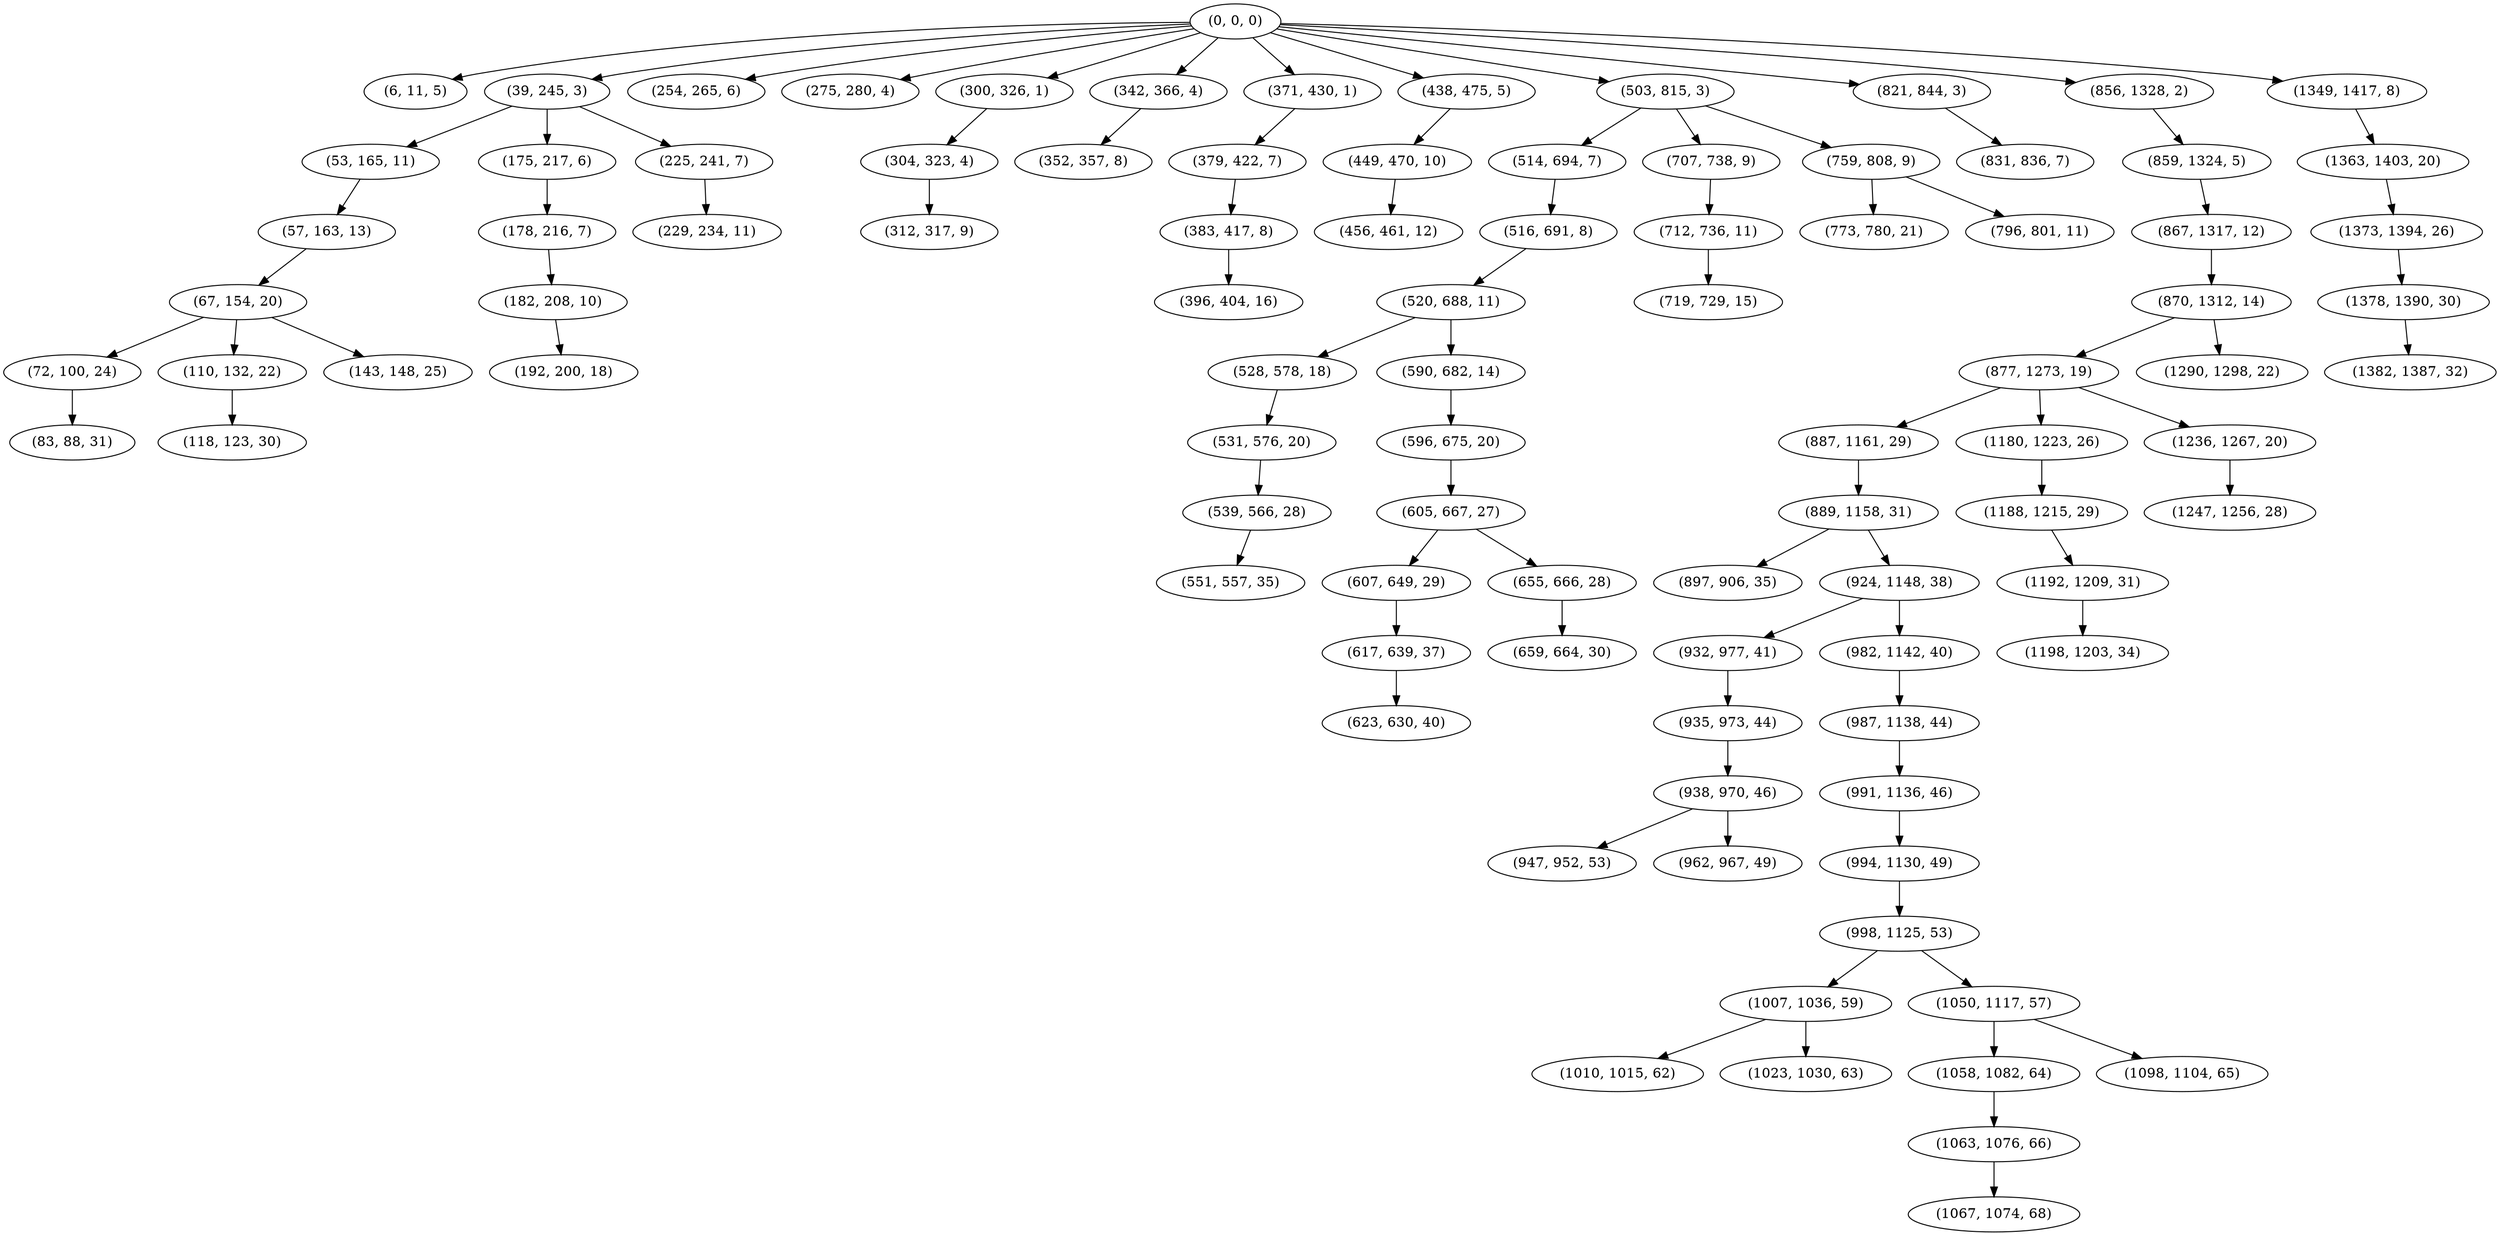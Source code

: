 digraph tree {
    "(0, 0, 0)";
    "(6, 11, 5)";
    "(39, 245, 3)";
    "(53, 165, 11)";
    "(57, 163, 13)";
    "(67, 154, 20)";
    "(72, 100, 24)";
    "(83, 88, 31)";
    "(110, 132, 22)";
    "(118, 123, 30)";
    "(143, 148, 25)";
    "(175, 217, 6)";
    "(178, 216, 7)";
    "(182, 208, 10)";
    "(192, 200, 18)";
    "(225, 241, 7)";
    "(229, 234, 11)";
    "(254, 265, 6)";
    "(275, 280, 4)";
    "(300, 326, 1)";
    "(304, 323, 4)";
    "(312, 317, 9)";
    "(342, 366, 4)";
    "(352, 357, 8)";
    "(371, 430, 1)";
    "(379, 422, 7)";
    "(383, 417, 8)";
    "(396, 404, 16)";
    "(438, 475, 5)";
    "(449, 470, 10)";
    "(456, 461, 12)";
    "(503, 815, 3)";
    "(514, 694, 7)";
    "(516, 691, 8)";
    "(520, 688, 11)";
    "(528, 578, 18)";
    "(531, 576, 20)";
    "(539, 566, 28)";
    "(551, 557, 35)";
    "(590, 682, 14)";
    "(596, 675, 20)";
    "(605, 667, 27)";
    "(607, 649, 29)";
    "(617, 639, 37)";
    "(623, 630, 40)";
    "(655, 666, 28)";
    "(659, 664, 30)";
    "(707, 738, 9)";
    "(712, 736, 11)";
    "(719, 729, 15)";
    "(759, 808, 9)";
    "(773, 780, 21)";
    "(796, 801, 11)";
    "(821, 844, 3)";
    "(831, 836, 7)";
    "(856, 1328, 2)";
    "(859, 1324, 5)";
    "(867, 1317, 12)";
    "(870, 1312, 14)";
    "(877, 1273, 19)";
    "(887, 1161, 29)";
    "(889, 1158, 31)";
    "(897, 906, 35)";
    "(924, 1148, 38)";
    "(932, 977, 41)";
    "(935, 973, 44)";
    "(938, 970, 46)";
    "(947, 952, 53)";
    "(962, 967, 49)";
    "(982, 1142, 40)";
    "(987, 1138, 44)";
    "(991, 1136, 46)";
    "(994, 1130, 49)";
    "(998, 1125, 53)";
    "(1007, 1036, 59)";
    "(1010, 1015, 62)";
    "(1023, 1030, 63)";
    "(1050, 1117, 57)";
    "(1058, 1082, 64)";
    "(1063, 1076, 66)";
    "(1067, 1074, 68)";
    "(1098, 1104, 65)";
    "(1180, 1223, 26)";
    "(1188, 1215, 29)";
    "(1192, 1209, 31)";
    "(1198, 1203, 34)";
    "(1236, 1267, 20)";
    "(1247, 1256, 28)";
    "(1290, 1298, 22)";
    "(1349, 1417, 8)";
    "(1363, 1403, 20)";
    "(1373, 1394, 26)";
    "(1378, 1390, 30)";
    "(1382, 1387, 32)";
    "(0, 0, 0)" -> "(6, 11, 5)";
    "(0, 0, 0)" -> "(39, 245, 3)";
    "(0, 0, 0)" -> "(254, 265, 6)";
    "(0, 0, 0)" -> "(275, 280, 4)";
    "(0, 0, 0)" -> "(300, 326, 1)";
    "(0, 0, 0)" -> "(342, 366, 4)";
    "(0, 0, 0)" -> "(371, 430, 1)";
    "(0, 0, 0)" -> "(438, 475, 5)";
    "(0, 0, 0)" -> "(503, 815, 3)";
    "(0, 0, 0)" -> "(821, 844, 3)";
    "(0, 0, 0)" -> "(856, 1328, 2)";
    "(0, 0, 0)" -> "(1349, 1417, 8)";
    "(39, 245, 3)" -> "(53, 165, 11)";
    "(39, 245, 3)" -> "(175, 217, 6)";
    "(39, 245, 3)" -> "(225, 241, 7)";
    "(53, 165, 11)" -> "(57, 163, 13)";
    "(57, 163, 13)" -> "(67, 154, 20)";
    "(67, 154, 20)" -> "(72, 100, 24)";
    "(67, 154, 20)" -> "(110, 132, 22)";
    "(67, 154, 20)" -> "(143, 148, 25)";
    "(72, 100, 24)" -> "(83, 88, 31)";
    "(110, 132, 22)" -> "(118, 123, 30)";
    "(175, 217, 6)" -> "(178, 216, 7)";
    "(178, 216, 7)" -> "(182, 208, 10)";
    "(182, 208, 10)" -> "(192, 200, 18)";
    "(225, 241, 7)" -> "(229, 234, 11)";
    "(300, 326, 1)" -> "(304, 323, 4)";
    "(304, 323, 4)" -> "(312, 317, 9)";
    "(342, 366, 4)" -> "(352, 357, 8)";
    "(371, 430, 1)" -> "(379, 422, 7)";
    "(379, 422, 7)" -> "(383, 417, 8)";
    "(383, 417, 8)" -> "(396, 404, 16)";
    "(438, 475, 5)" -> "(449, 470, 10)";
    "(449, 470, 10)" -> "(456, 461, 12)";
    "(503, 815, 3)" -> "(514, 694, 7)";
    "(503, 815, 3)" -> "(707, 738, 9)";
    "(503, 815, 3)" -> "(759, 808, 9)";
    "(514, 694, 7)" -> "(516, 691, 8)";
    "(516, 691, 8)" -> "(520, 688, 11)";
    "(520, 688, 11)" -> "(528, 578, 18)";
    "(520, 688, 11)" -> "(590, 682, 14)";
    "(528, 578, 18)" -> "(531, 576, 20)";
    "(531, 576, 20)" -> "(539, 566, 28)";
    "(539, 566, 28)" -> "(551, 557, 35)";
    "(590, 682, 14)" -> "(596, 675, 20)";
    "(596, 675, 20)" -> "(605, 667, 27)";
    "(605, 667, 27)" -> "(607, 649, 29)";
    "(605, 667, 27)" -> "(655, 666, 28)";
    "(607, 649, 29)" -> "(617, 639, 37)";
    "(617, 639, 37)" -> "(623, 630, 40)";
    "(655, 666, 28)" -> "(659, 664, 30)";
    "(707, 738, 9)" -> "(712, 736, 11)";
    "(712, 736, 11)" -> "(719, 729, 15)";
    "(759, 808, 9)" -> "(773, 780, 21)";
    "(759, 808, 9)" -> "(796, 801, 11)";
    "(821, 844, 3)" -> "(831, 836, 7)";
    "(856, 1328, 2)" -> "(859, 1324, 5)";
    "(859, 1324, 5)" -> "(867, 1317, 12)";
    "(867, 1317, 12)" -> "(870, 1312, 14)";
    "(870, 1312, 14)" -> "(877, 1273, 19)";
    "(870, 1312, 14)" -> "(1290, 1298, 22)";
    "(877, 1273, 19)" -> "(887, 1161, 29)";
    "(877, 1273, 19)" -> "(1180, 1223, 26)";
    "(877, 1273, 19)" -> "(1236, 1267, 20)";
    "(887, 1161, 29)" -> "(889, 1158, 31)";
    "(889, 1158, 31)" -> "(897, 906, 35)";
    "(889, 1158, 31)" -> "(924, 1148, 38)";
    "(924, 1148, 38)" -> "(932, 977, 41)";
    "(924, 1148, 38)" -> "(982, 1142, 40)";
    "(932, 977, 41)" -> "(935, 973, 44)";
    "(935, 973, 44)" -> "(938, 970, 46)";
    "(938, 970, 46)" -> "(947, 952, 53)";
    "(938, 970, 46)" -> "(962, 967, 49)";
    "(982, 1142, 40)" -> "(987, 1138, 44)";
    "(987, 1138, 44)" -> "(991, 1136, 46)";
    "(991, 1136, 46)" -> "(994, 1130, 49)";
    "(994, 1130, 49)" -> "(998, 1125, 53)";
    "(998, 1125, 53)" -> "(1007, 1036, 59)";
    "(998, 1125, 53)" -> "(1050, 1117, 57)";
    "(1007, 1036, 59)" -> "(1010, 1015, 62)";
    "(1007, 1036, 59)" -> "(1023, 1030, 63)";
    "(1050, 1117, 57)" -> "(1058, 1082, 64)";
    "(1050, 1117, 57)" -> "(1098, 1104, 65)";
    "(1058, 1082, 64)" -> "(1063, 1076, 66)";
    "(1063, 1076, 66)" -> "(1067, 1074, 68)";
    "(1180, 1223, 26)" -> "(1188, 1215, 29)";
    "(1188, 1215, 29)" -> "(1192, 1209, 31)";
    "(1192, 1209, 31)" -> "(1198, 1203, 34)";
    "(1236, 1267, 20)" -> "(1247, 1256, 28)";
    "(1349, 1417, 8)" -> "(1363, 1403, 20)";
    "(1363, 1403, 20)" -> "(1373, 1394, 26)";
    "(1373, 1394, 26)" -> "(1378, 1390, 30)";
    "(1378, 1390, 30)" -> "(1382, 1387, 32)";
}
